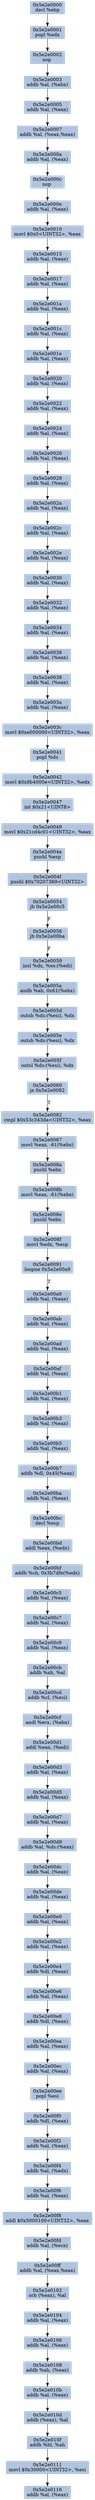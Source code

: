 digraph G {
node[shape=rectangle,style=filled,fillcolor=lightsteelblue,color=lightsteelblue]
bgcolor="transparent"
a0x5e2e0000decl_ebp[label="0x5e2e0000\ndecl %ebp"];
a0x5e2e0001popl_edx[label="0x5e2e0001\npopl %edx"];
a0x5e2e0002nop_[label="0x5e2e0002\nnop "];
a0x5e2e0003addb_al_ebx_[label="0x5e2e0003\naddb %al, (%ebx)"];
a0x5e2e0005addb_al_eax_[label="0x5e2e0005\naddb %al, (%eax)"];
a0x5e2e0007addb_al_eaxeax_[label="0x5e2e0007\naddb %al, (%eax,%eax)"];
a0x5e2e000aaddb_al_eax_[label="0x5e2e000a\naddb %al, (%eax)"];
a0x5e2e000cnop_[label="0x5e2e000c\nnop "];
a0x5e2e000eaddb_al_eax_[label="0x5e2e000e\naddb %al, (%eax)"];
a0x5e2e0010movl_0x0UINT32_eax[label="0x5e2e0010\nmovl $0x0<UINT32>, %eax"];
a0x5e2e0015addb_al_eax_[label="0x5e2e0015\naddb %al, (%eax)"];
a0x5e2e0017addb_al_eax_[label="0x5e2e0017\naddb %al, (%eax)"];
a0x5e2e001aaddb_al_eax_[label="0x5e2e001a\naddb %al, (%eax)"];
a0x5e2e001caddb_al_eax_[label="0x5e2e001c\naddb %al, (%eax)"];
a0x5e2e001eaddb_al_eax_[label="0x5e2e001e\naddb %al, (%eax)"];
a0x5e2e0020addb_al_eax_[label="0x5e2e0020\naddb %al, (%eax)"];
a0x5e2e0022addb_al_eax_[label="0x5e2e0022\naddb %al, (%eax)"];
a0x5e2e0024addb_al_eax_[label="0x5e2e0024\naddb %al, (%eax)"];
a0x5e2e0026addb_al_eax_[label="0x5e2e0026\naddb %al, (%eax)"];
a0x5e2e0028addb_al_eax_[label="0x5e2e0028\naddb %al, (%eax)"];
a0x5e2e002aaddb_al_eax_[label="0x5e2e002a\naddb %al, (%eax)"];
a0x5e2e002caddb_al_eax_[label="0x5e2e002c\naddb %al, (%eax)"];
a0x5e2e002eaddb_al_eax_[label="0x5e2e002e\naddb %al, (%eax)"];
a0x5e2e0030addb_al_eax_[label="0x5e2e0030\naddb %al, (%eax)"];
a0x5e2e0032addb_al_eax_[label="0x5e2e0032\naddb %al, (%eax)"];
a0x5e2e0034addb_al_eax_[label="0x5e2e0034\naddb %al, (%eax)"];
a0x5e2e0036addb_al_eax_[label="0x5e2e0036\naddb %al, (%eax)"];
a0x5e2e0038addb_al_eax_[label="0x5e2e0038\naddb %al, (%eax)"];
a0x5e2e003aaddb_al_eax_[label="0x5e2e003a\naddb %al, (%eax)"];
a0x5e2e003cmovl_0xe000000UINT32_eax[label="0x5e2e003c\nmovl $0xe000000<UINT32>, %eax"];
a0x5e2e0041popl_ds[label="0x5e2e0041\npopl %ds"];
a0x5e2e0042movl_0x9b4000eUINT32_edx[label="0x5e2e0042\nmovl $0x9b4000e<UINT32>, %edx"];
a0x5e2e0047int_0x21UINT8[label="0x5e2e0047\nint $0x21<UINT8>"];
a0x5e2e0049movl_0x21cd4c01UINT32_eax[label="0x5e2e0049\nmovl $0x21cd4c01<UINT32>, %eax"];
a0x5e2e004epushl_esp[label="0x5e2e004e\npushl %esp"];
a0x5e2e004fpushl_0x70207369UINT32[label="0x5e2e004f\npushl $0x70207369<UINT32>"];
a0x5e2e0054jb_0x5e2e00c5[label="0x5e2e0054\njb 0x5e2e00c5"];
a0x5e2e0056jb_0x5e2e00ba[label="0x5e2e0056\njb 0x5e2e00ba"];
a0x5e2e0059insl_dx_es_edi_[label="0x5e2e0059\ninsl %dx, %es:(%edi)"];
a0x5e2e005aandb_ah_0x61ebx_[label="0x5e2e005a\nandb %ah, 0x61(%ebx)"];
a0x5e2e005doutsb_ds_esi__dx[label="0x5e2e005d\noutsb %ds:(%esi), %dx"];
a0x5e2e005eoutsb_ds_esi__dx[label="0x5e2e005e\noutsb %ds:(%esi), %dx"];
a0x5e2e005foutsl_ds_esi__dx[label="0x5e2e005f\noutsl %ds:(%esi), %dx"];
a0x5e2e0060je_0x5e2e0082[label="0x5e2e0060\nje 0x5e2e0082"];
a0x5e2e0082cmpl_0x53c343daUINT32_eax[label="0x5e2e0082\ncmpl $0x53c343da<UINT32>, %eax"];
a0x5e2e0087movl_eax__61ebx_[label="0x5e2e0087\nmovl %eax, -61(%ebx)"];
a0x5e2e008apushl_ebx[label="0x5e2e008a\npushl %ebx"];
a0x5e2e008bmovl_eax__61ebx_[label="0x5e2e008b\nmovl %eax, -61(%ebx)"];
a0x5e2e008epushl_ebx[label="0x5e2e008e\npushl %ebx"];
a0x5e2e008fmovl_edx_esp[label="0x5e2e008f\nmovl %edx, %esp"];
a0x5e2e0091loopne_0x5e2e00a9[label="0x5e2e0091\nloopne 0x5e2e00a9"];
a0x5e2e00a9addb_al_eax_[label="0x5e2e00a9\naddb %al, (%eax)"];
a0x5e2e00abaddb_al_eax_[label="0x5e2e00ab\naddb %al, (%eax)"];
a0x5e2e00adaddb_al_eax_[label="0x5e2e00ad\naddb %al, (%eax)"];
a0x5e2e00afaddb_al_eax_[label="0x5e2e00af\naddb %al, (%eax)"];
a0x5e2e00b1addb_al_eax_[label="0x5e2e00b1\naddb %al, (%eax)"];
a0x5e2e00b3addb_al_eax_[label="0x5e2e00b3\naddb %al, (%eax)"];
a0x5e2e00b5addb_al_eax_[label="0x5e2e00b5\naddb %al, (%eax)"];
a0x5e2e00b7addb_dl_0x45eax_[label="0x5e2e00b7\naddb %dl, 0x45(%eax)"];
a0x5e2e00baaddb_al_eax_[label="0x5e2e00ba\naddb %al, (%eax)"];
a0x5e2e00bcdecl_esp[label="0x5e2e00bc\ndecl %esp"];
a0x5e2e00bdaddl_eax_edx_[label="0x5e2e00bd\naddl %eax, (%edx)"];
a0x5e2e00bfaddb_ch_0x3b7dfeedx_[label="0x5e2e00bf\naddb %ch, 0x3b7dfe(%edx)"];
a0x5e2e00c5addb_al_eax_[label="0x5e2e00c5\naddb %al, (%eax)"];
a0x5e2e00c7addb_al_eax_[label="0x5e2e00c7\naddb %al, (%eax)"];
a0x5e2e00c9addb_al_eax_[label="0x5e2e00c9\naddb %al, (%eax)"];
a0x5e2e00cbaddb_ah_al[label="0x5e2e00cb\naddb %ah, %al"];
a0x5e2e00cdaddb_cl_esi_[label="0x5e2e00cd\naddb %cl, (%esi)"];
a0x5e2e00cfandl_ecx_ebx_[label="0x5e2e00cf\nandl %ecx, (%ebx)"];
a0x5e2e00d1addl_eax_edi_[label="0x5e2e00d1\naddl %eax, (%edi)"];
a0x5e2e00d3addb_al_eax_[label="0x5e2e00d3\naddb %al, (%eax)"];
a0x5e2e00d5addb_al_eax_[label="0x5e2e00d5\naddb %al, (%eax)"];
a0x5e2e00d7addb_al_eax_[label="0x5e2e00d7\naddb %al, (%eax)"];
a0x5e2e00d9addb_al_ds_eax_[label="0x5e2e00d9\naddb %al, %ds:(%eax)"];
a0x5e2e00dcaddb_al_eax_[label="0x5e2e00dc\naddb %al, (%eax)"];
a0x5e2e00deaddb_al_eax_[label="0x5e2e00de\naddb %al, (%eax)"];
a0x5e2e00e0addb_al_eax_[label="0x5e2e00e0\naddb %al, (%eax)"];
a0x5e2e00e2addb_al_eax_[label="0x5e2e00e2\naddb %al, (%eax)"];
a0x5e2e00e4addb_dl_eax_[label="0x5e2e00e4\naddb %dl, (%eax)"];
a0x5e2e00e6addb_al_eax_[label="0x5e2e00e6\naddb %al, (%eax)"];
a0x5e2e00e8addb_dl_eax_[label="0x5e2e00e8\naddb %dl, (%eax)"];
a0x5e2e00eaaddb_al_eax_[label="0x5e2e00ea\naddb %al, (%eax)"];
a0x5e2e00ecaddb_al_eax_[label="0x5e2e00ec\naddb %al, (%eax)"];
a0x5e2e00eepopl_esi[label="0x5e2e00ee\npopl %esi"];
a0x5e2e00f0addb_dl_eax_[label="0x5e2e00f0\naddb %dl, (%eax)"];
a0x5e2e00f2addb_al_eax_[label="0x5e2e00f2\naddb %al, (%eax)"];
a0x5e2e00f4addb_al_edx_[label="0x5e2e00f4\naddb %al, (%edx)"];
a0x5e2e00f6addb_al_eax_[label="0x5e2e00f6\naddb %al, (%eax)"];
a0x5e2e00f8addl_0x5000100UINT32_eax[label="0x5e2e00f8\naddl $0x5000100<UINT32>, %eax"];
a0x5e2e00fdaddb_al_ecx_[label="0x5e2e00fd\naddb %al, (%ecx)"];
a0x5e2e00ffaddb_al_eaxeax_[label="0x5e2e00ff\naddb %al, (%eax,%eax)"];
a0x5e2e0102orb_eax__al[label="0x5e2e0102\norb (%eax), %al"];
a0x5e2e0104addb_al_eax_[label="0x5e2e0104\naddb %al, (%eax)"];
a0x5e2e0106addb_al_eax_[label="0x5e2e0106\naddb %al, (%eax)"];
a0x5e2e0108addb_ah_eax_[label="0x5e2e0108\naddb %ah, (%eax)"];
a0x5e2e010baddb_al_eax_[label="0x5e2e010b\naddb %al, (%eax)"];
a0x5e2e010daddb_eax__al[label="0x5e2e010d\naddb (%eax), %al"];
a0x5e2e010faddb_bl_ah[label="0x5e2e010f\naddb %bl, %ah"];
a0x5e2e0111movl_0x30000UINT32_esi[label="0x5e2e0111\nmovl $0x30000<UINT32>, %esi"];
a0x5e2e0116addb_al_eax_[label="0x5e2e0116\naddb %al, (%eax)"];
a0x5e2e0000decl_ebp -> a0x5e2e0001popl_edx [color="#000000"];
a0x5e2e0001popl_edx -> a0x5e2e0002nop_ [color="#000000"];
a0x5e2e0002nop_ -> a0x5e2e0003addb_al_ebx_ [color="#000000"];
a0x5e2e0003addb_al_ebx_ -> a0x5e2e0005addb_al_eax_ [color="#000000"];
a0x5e2e0005addb_al_eax_ -> a0x5e2e0007addb_al_eaxeax_ [color="#000000"];
a0x5e2e0007addb_al_eaxeax_ -> a0x5e2e000aaddb_al_eax_ [color="#000000"];
a0x5e2e000aaddb_al_eax_ -> a0x5e2e000cnop_ [color="#000000"];
a0x5e2e000cnop_ -> a0x5e2e000eaddb_al_eax_ [color="#000000"];
a0x5e2e000eaddb_al_eax_ -> a0x5e2e0010movl_0x0UINT32_eax [color="#000000"];
a0x5e2e0010movl_0x0UINT32_eax -> a0x5e2e0015addb_al_eax_ [color="#000000"];
a0x5e2e0015addb_al_eax_ -> a0x5e2e0017addb_al_eax_ [color="#000000"];
a0x5e2e0017addb_al_eax_ -> a0x5e2e001aaddb_al_eax_ [color="#000000"];
a0x5e2e001aaddb_al_eax_ -> a0x5e2e001caddb_al_eax_ [color="#000000"];
a0x5e2e001caddb_al_eax_ -> a0x5e2e001eaddb_al_eax_ [color="#000000"];
a0x5e2e001eaddb_al_eax_ -> a0x5e2e0020addb_al_eax_ [color="#000000"];
a0x5e2e0020addb_al_eax_ -> a0x5e2e0022addb_al_eax_ [color="#000000"];
a0x5e2e0022addb_al_eax_ -> a0x5e2e0024addb_al_eax_ [color="#000000"];
a0x5e2e0024addb_al_eax_ -> a0x5e2e0026addb_al_eax_ [color="#000000"];
a0x5e2e0026addb_al_eax_ -> a0x5e2e0028addb_al_eax_ [color="#000000"];
a0x5e2e0028addb_al_eax_ -> a0x5e2e002aaddb_al_eax_ [color="#000000"];
a0x5e2e002aaddb_al_eax_ -> a0x5e2e002caddb_al_eax_ [color="#000000"];
a0x5e2e002caddb_al_eax_ -> a0x5e2e002eaddb_al_eax_ [color="#000000"];
a0x5e2e002eaddb_al_eax_ -> a0x5e2e0030addb_al_eax_ [color="#000000"];
a0x5e2e0030addb_al_eax_ -> a0x5e2e0032addb_al_eax_ [color="#000000"];
a0x5e2e0032addb_al_eax_ -> a0x5e2e0034addb_al_eax_ [color="#000000"];
a0x5e2e0034addb_al_eax_ -> a0x5e2e0036addb_al_eax_ [color="#000000"];
a0x5e2e0036addb_al_eax_ -> a0x5e2e0038addb_al_eax_ [color="#000000"];
a0x5e2e0038addb_al_eax_ -> a0x5e2e003aaddb_al_eax_ [color="#000000"];
a0x5e2e003aaddb_al_eax_ -> a0x5e2e003cmovl_0xe000000UINT32_eax [color="#000000"];
a0x5e2e003cmovl_0xe000000UINT32_eax -> a0x5e2e0041popl_ds [color="#000000"];
a0x5e2e0041popl_ds -> a0x5e2e0042movl_0x9b4000eUINT32_edx [color="#000000"];
a0x5e2e0042movl_0x9b4000eUINT32_edx -> a0x5e2e0047int_0x21UINT8 [color="#000000"];
a0x5e2e0047int_0x21UINT8 -> a0x5e2e0049movl_0x21cd4c01UINT32_eax [color="#000000"];
a0x5e2e0049movl_0x21cd4c01UINT32_eax -> a0x5e2e004epushl_esp [color="#000000"];
a0x5e2e004epushl_esp -> a0x5e2e004fpushl_0x70207369UINT32 [color="#000000"];
a0x5e2e004fpushl_0x70207369UINT32 -> a0x5e2e0054jb_0x5e2e00c5 [color="#000000"];
a0x5e2e0054jb_0x5e2e00c5 -> a0x5e2e0056jb_0x5e2e00ba [color="#000000",label="F"];
a0x5e2e0056jb_0x5e2e00ba -> a0x5e2e0059insl_dx_es_edi_ [color="#000000",label="F"];
a0x5e2e0059insl_dx_es_edi_ -> a0x5e2e005aandb_ah_0x61ebx_ [color="#000000"];
a0x5e2e005aandb_ah_0x61ebx_ -> a0x5e2e005doutsb_ds_esi__dx [color="#000000"];
a0x5e2e005doutsb_ds_esi__dx -> a0x5e2e005eoutsb_ds_esi__dx [color="#000000"];
a0x5e2e005eoutsb_ds_esi__dx -> a0x5e2e005foutsl_ds_esi__dx [color="#000000"];
a0x5e2e005foutsl_ds_esi__dx -> a0x5e2e0060je_0x5e2e0082 [color="#000000"];
a0x5e2e0060je_0x5e2e0082 -> a0x5e2e0082cmpl_0x53c343daUINT32_eax [color="#000000",label="T"];
a0x5e2e0082cmpl_0x53c343daUINT32_eax -> a0x5e2e0087movl_eax__61ebx_ [color="#000000"];
a0x5e2e0087movl_eax__61ebx_ -> a0x5e2e008apushl_ebx [color="#000000"];
a0x5e2e008apushl_ebx -> a0x5e2e008bmovl_eax__61ebx_ [color="#000000"];
a0x5e2e008bmovl_eax__61ebx_ -> a0x5e2e008epushl_ebx [color="#000000"];
a0x5e2e008epushl_ebx -> a0x5e2e008fmovl_edx_esp [color="#000000"];
a0x5e2e008fmovl_edx_esp -> a0x5e2e0091loopne_0x5e2e00a9 [color="#000000"];
a0x5e2e0091loopne_0x5e2e00a9 -> a0x5e2e00a9addb_al_eax_ [color="#000000",label="T"];
a0x5e2e00a9addb_al_eax_ -> a0x5e2e00abaddb_al_eax_ [color="#000000"];
a0x5e2e00abaddb_al_eax_ -> a0x5e2e00adaddb_al_eax_ [color="#000000"];
a0x5e2e00adaddb_al_eax_ -> a0x5e2e00afaddb_al_eax_ [color="#000000"];
a0x5e2e00afaddb_al_eax_ -> a0x5e2e00b1addb_al_eax_ [color="#000000"];
a0x5e2e00b1addb_al_eax_ -> a0x5e2e00b3addb_al_eax_ [color="#000000"];
a0x5e2e00b3addb_al_eax_ -> a0x5e2e00b5addb_al_eax_ [color="#000000"];
a0x5e2e00b5addb_al_eax_ -> a0x5e2e00b7addb_dl_0x45eax_ [color="#000000"];
a0x5e2e00b7addb_dl_0x45eax_ -> a0x5e2e00baaddb_al_eax_ [color="#000000"];
a0x5e2e00baaddb_al_eax_ -> a0x5e2e00bcdecl_esp [color="#000000"];
a0x5e2e00bcdecl_esp -> a0x5e2e00bdaddl_eax_edx_ [color="#000000"];
a0x5e2e00bdaddl_eax_edx_ -> a0x5e2e00bfaddb_ch_0x3b7dfeedx_ [color="#000000"];
a0x5e2e00bfaddb_ch_0x3b7dfeedx_ -> a0x5e2e00c5addb_al_eax_ [color="#000000"];
a0x5e2e00c5addb_al_eax_ -> a0x5e2e00c7addb_al_eax_ [color="#000000"];
a0x5e2e00c7addb_al_eax_ -> a0x5e2e00c9addb_al_eax_ [color="#000000"];
a0x5e2e00c9addb_al_eax_ -> a0x5e2e00cbaddb_ah_al [color="#000000"];
a0x5e2e00cbaddb_ah_al -> a0x5e2e00cdaddb_cl_esi_ [color="#000000"];
a0x5e2e00cdaddb_cl_esi_ -> a0x5e2e00cfandl_ecx_ebx_ [color="#000000"];
a0x5e2e00cfandl_ecx_ebx_ -> a0x5e2e00d1addl_eax_edi_ [color="#000000"];
a0x5e2e00d1addl_eax_edi_ -> a0x5e2e00d3addb_al_eax_ [color="#000000"];
a0x5e2e00d3addb_al_eax_ -> a0x5e2e00d5addb_al_eax_ [color="#000000"];
a0x5e2e00d5addb_al_eax_ -> a0x5e2e00d7addb_al_eax_ [color="#000000"];
a0x5e2e00d7addb_al_eax_ -> a0x5e2e00d9addb_al_ds_eax_ [color="#000000"];
a0x5e2e00d9addb_al_ds_eax_ -> a0x5e2e00dcaddb_al_eax_ [color="#000000"];
a0x5e2e00dcaddb_al_eax_ -> a0x5e2e00deaddb_al_eax_ [color="#000000"];
a0x5e2e00deaddb_al_eax_ -> a0x5e2e00e0addb_al_eax_ [color="#000000"];
a0x5e2e00e0addb_al_eax_ -> a0x5e2e00e2addb_al_eax_ [color="#000000"];
a0x5e2e00e2addb_al_eax_ -> a0x5e2e00e4addb_dl_eax_ [color="#000000"];
a0x5e2e00e4addb_dl_eax_ -> a0x5e2e00e6addb_al_eax_ [color="#000000"];
a0x5e2e00e6addb_al_eax_ -> a0x5e2e00e8addb_dl_eax_ [color="#000000"];
a0x5e2e00e8addb_dl_eax_ -> a0x5e2e00eaaddb_al_eax_ [color="#000000"];
a0x5e2e00eaaddb_al_eax_ -> a0x5e2e00ecaddb_al_eax_ [color="#000000"];
a0x5e2e00ecaddb_al_eax_ -> a0x5e2e00eepopl_esi [color="#000000"];
a0x5e2e00eepopl_esi -> a0x5e2e00f0addb_dl_eax_ [color="#000000"];
a0x5e2e00f0addb_dl_eax_ -> a0x5e2e00f2addb_al_eax_ [color="#000000"];
a0x5e2e00f2addb_al_eax_ -> a0x5e2e00f4addb_al_edx_ [color="#000000"];
a0x5e2e00f4addb_al_edx_ -> a0x5e2e00f6addb_al_eax_ [color="#000000"];
a0x5e2e00f6addb_al_eax_ -> a0x5e2e00f8addl_0x5000100UINT32_eax [color="#000000"];
a0x5e2e00f8addl_0x5000100UINT32_eax -> a0x5e2e00fdaddb_al_ecx_ [color="#000000"];
a0x5e2e00fdaddb_al_ecx_ -> a0x5e2e00ffaddb_al_eaxeax_ [color="#000000"];
a0x5e2e00ffaddb_al_eaxeax_ -> a0x5e2e0102orb_eax__al [color="#000000"];
a0x5e2e0102orb_eax__al -> a0x5e2e0104addb_al_eax_ [color="#000000"];
a0x5e2e0104addb_al_eax_ -> a0x5e2e0106addb_al_eax_ [color="#000000"];
a0x5e2e0106addb_al_eax_ -> a0x5e2e0108addb_ah_eax_ [color="#000000"];
a0x5e2e0108addb_ah_eax_ -> a0x5e2e010baddb_al_eax_ [color="#000000"];
a0x5e2e010baddb_al_eax_ -> a0x5e2e010daddb_eax__al [color="#000000"];
a0x5e2e010daddb_eax__al -> a0x5e2e010faddb_bl_ah [color="#000000"];
a0x5e2e010faddb_bl_ah -> a0x5e2e0111movl_0x30000UINT32_esi [color="#000000"];
a0x5e2e0111movl_0x30000UINT32_esi -> a0x5e2e0116addb_al_eax_ [color="#000000"];
}
